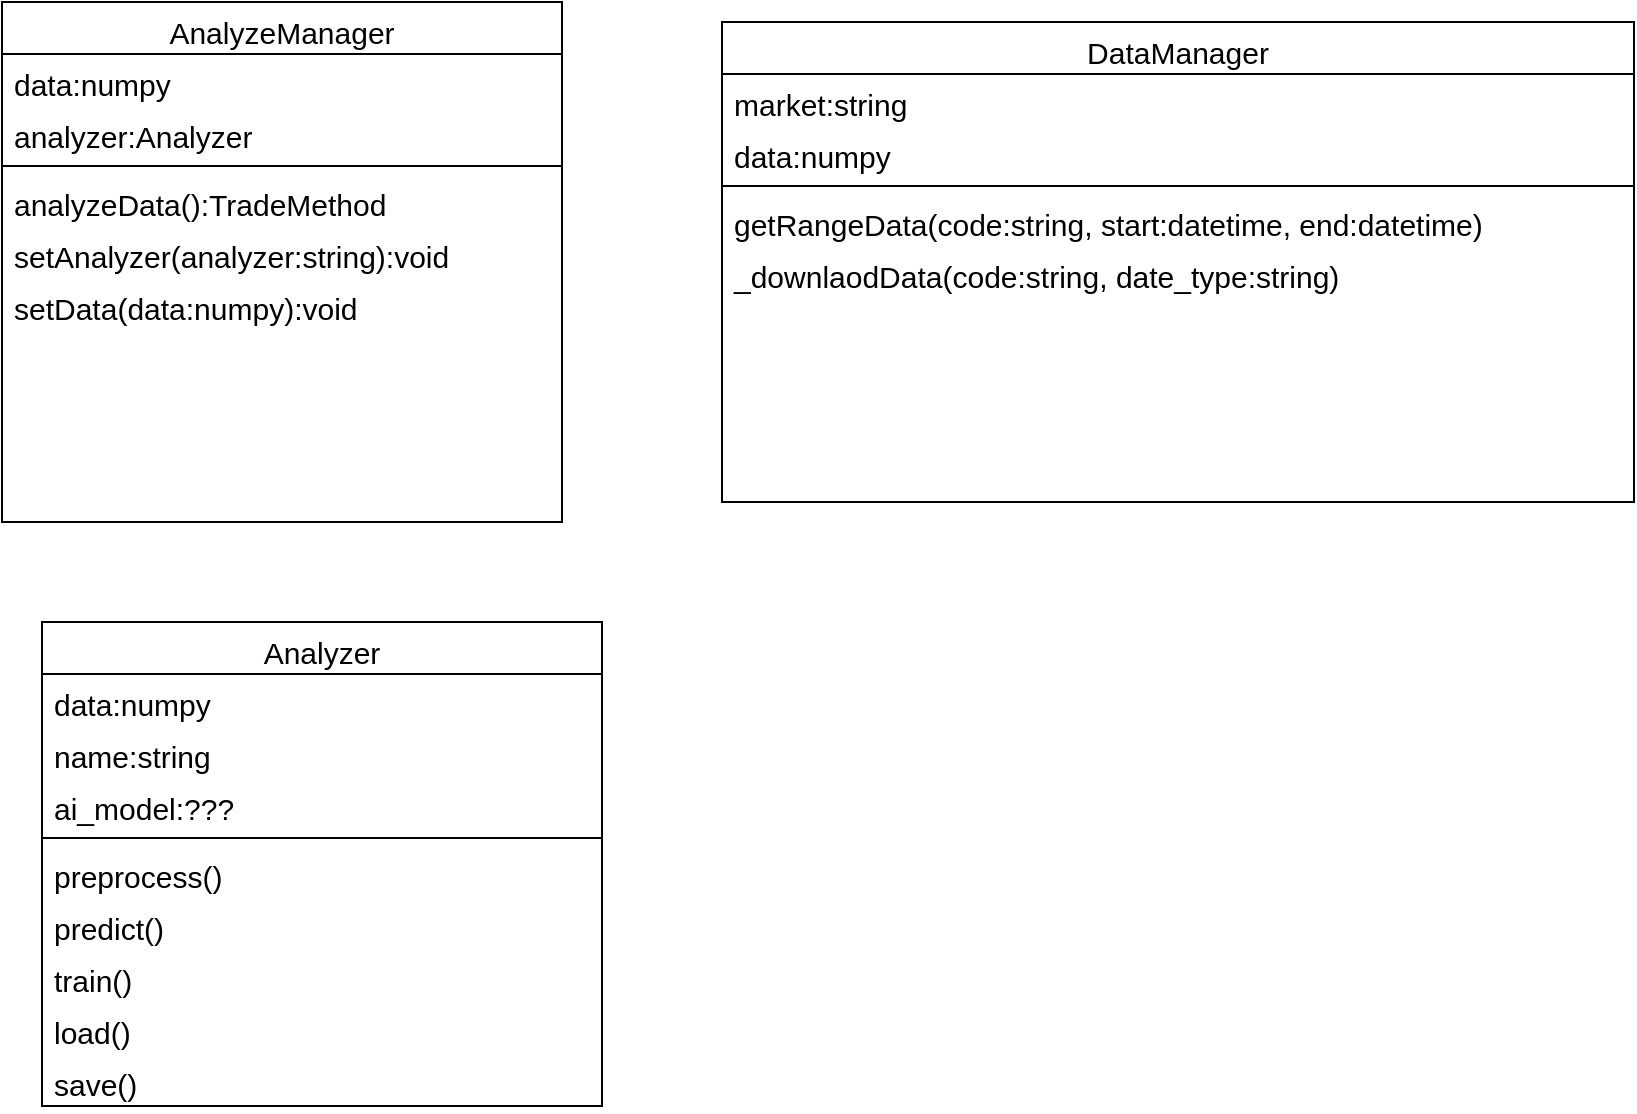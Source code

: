 <mxfile version="18.0.3" type="github">
  <diagram id="C5RBs43oDa-KdzZeNtuy" name="Page-1">
    <mxGraphModel dx="-74" dy="508" grid="1" gridSize="10" guides="1" tooltips="1" connect="1" arrows="1" fold="1" page="1" pageScale="1" pageWidth="827" pageHeight="1169" math="0" shadow="0">
      <root>
        <mxCell id="WIyWlLk6GJQsqaUBKTNV-0" />
        <mxCell id="WIyWlLk6GJQsqaUBKTNV-1" parent="WIyWlLk6GJQsqaUBKTNV-0" />
        <mxCell id="RJRXO8xEYTcC3tNkJpdD-5" value="AnalyzeManager" style="swimlane;fontStyle=0;align=center;verticalAlign=top;childLayout=stackLayout;horizontal=1;startSize=26;horizontalStack=0;resizeParent=1;resizeLast=0;collapsible=1;marginBottom=0;rounded=0;shadow=0;strokeWidth=1;fontSize=15;" vertex="1" parent="WIyWlLk6GJQsqaUBKTNV-1">
          <mxGeometry x="1020" y="420" width="280" height="260" as="geometry">
            <mxRectangle x="508" y="120" width="160" height="26" as="alternateBounds" />
          </mxGeometry>
        </mxCell>
        <mxCell id="RJRXO8xEYTcC3tNkJpdD-7" value="data:numpy" style="text;align=left;verticalAlign=top;spacingLeft=4;spacingRight=4;overflow=hidden;rotatable=0;points=[[0,0.5],[1,0.5]];portConstraint=eastwest;fontSize=15;" vertex="1" parent="RJRXO8xEYTcC3tNkJpdD-5">
          <mxGeometry y="26" width="280" height="26" as="geometry" />
        </mxCell>
        <mxCell id="RJRXO8xEYTcC3tNkJpdD-13" value="analyzer:Analyzer" style="text;align=left;verticalAlign=top;spacingLeft=4;spacingRight=4;overflow=hidden;rotatable=0;points=[[0,0.5],[1,0.5]];portConstraint=eastwest;fontSize=15;" vertex="1" parent="RJRXO8xEYTcC3tNkJpdD-5">
          <mxGeometry y="52" width="280" height="26" as="geometry" />
        </mxCell>
        <mxCell id="RJRXO8xEYTcC3tNkJpdD-8" value="" style="line;html=1;strokeWidth=1;align=left;verticalAlign=middle;spacingTop=-1;spacingLeft=3;spacingRight=3;rotatable=0;labelPosition=right;points=[];portConstraint=eastwest;fontSize=15;" vertex="1" parent="RJRXO8xEYTcC3tNkJpdD-5">
          <mxGeometry y="78" width="280" height="8" as="geometry" />
        </mxCell>
        <mxCell id="RJRXO8xEYTcC3tNkJpdD-9" value="analyzeData():TradeMethod" style="text;align=left;verticalAlign=top;spacingLeft=4;spacingRight=4;overflow=hidden;rotatable=0;points=[[0,0.5],[1,0.5]];portConstraint=eastwest;fontSize=15;" vertex="1" parent="RJRXO8xEYTcC3tNkJpdD-5">
          <mxGeometry y="86" width="280" height="26" as="geometry" />
        </mxCell>
        <mxCell id="RJRXO8xEYTcC3tNkJpdD-10" value="setAnalyzer(analyzer:string):void" style="text;align=left;verticalAlign=top;spacingLeft=4;spacingRight=4;overflow=hidden;rotatable=0;points=[[0,0.5],[1,0.5]];portConstraint=eastwest;rounded=0;shadow=0;html=0;fontSize=15;" vertex="1" parent="RJRXO8xEYTcC3tNkJpdD-5">
          <mxGeometry y="112" width="280" height="26" as="geometry" />
        </mxCell>
        <mxCell id="RJRXO8xEYTcC3tNkJpdD-11" value="setData(data:numpy):void" style="text;align=left;verticalAlign=top;spacingLeft=4;spacingRight=4;overflow=hidden;rotatable=0;points=[[0,0.5],[1,0.5]];portConstraint=eastwest;rounded=0;shadow=0;html=0;fontSize=15;" vertex="1" parent="RJRXO8xEYTcC3tNkJpdD-5">
          <mxGeometry y="138" width="280" height="120" as="geometry" />
        </mxCell>
        <mxCell id="zkfFHV4jXpPFQw0GAbJ--17" value="DataManager" style="swimlane;fontStyle=0;align=center;verticalAlign=top;childLayout=stackLayout;horizontal=1;startSize=26;horizontalStack=0;resizeParent=1;resizeLast=0;collapsible=1;marginBottom=0;rounded=0;shadow=0;strokeWidth=1;fontSize=15;" parent="WIyWlLk6GJQsqaUBKTNV-1" vertex="1">
          <mxGeometry x="1380" y="430" width="456" height="240" as="geometry">
            <mxRectangle x="508" y="120" width="160" height="26" as="alternateBounds" />
          </mxGeometry>
        </mxCell>
        <mxCell id="zkfFHV4jXpPFQw0GAbJ--18" value="market:string" style="text;align=left;verticalAlign=top;spacingLeft=4;spacingRight=4;overflow=hidden;rotatable=0;points=[[0,0.5],[1,0.5]];portConstraint=eastwest;fontSize=15;" parent="zkfFHV4jXpPFQw0GAbJ--17" vertex="1">
          <mxGeometry y="26" width="456" height="26" as="geometry" />
        </mxCell>
        <mxCell id="RJRXO8xEYTcC3tNkJpdD-4" value="data:numpy" style="text;align=left;verticalAlign=top;spacingLeft=4;spacingRight=4;overflow=hidden;rotatable=0;points=[[0,0.5],[1,0.5]];portConstraint=eastwest;fontSize=15;" vertex="1" parent="zkfFHV4jXpPFQw0GAbJ--17">
          <mxGeometry y="52" width="456" height="26" as="geometry" />
        </mxCell>
        <mxCell id="zkfFHV4jXpPFQw0GAbJ--23" value="" style="line;html=1;strokeWidth=1;align=left;verticalAlign=middle;spacingTop=-1;spacingLeft=3;spacingRight=3;rotatable=0;labelPosition=right;points=[];portConstraint=eastwest;fontSize=15;" parent="zkfFHV4jXpPFQw0GAbJ--17" vertex="1">
          <mxGeometry y="78" width="456" height="8" as="geometry" />
        </mxCell>
        <mxCell id="zkfFHV4jXpPFQw0GAbJ--25" value="getRangeData(code:string, start:datetime, end:datetime)" style="text;align=left;verticalAlign=top;spacingLeft=4;spacingRight=4;overflow=hidden;rotatable=0;points=[[0,0.5],[1,0.5]];portConstraint=eastwest;fontSize=15;" parent="zkfFHV4jXpPFQw0GAbJ--17" vertex="1">
          <mxGeometry y="86" width="456" height="26" as="geometry" />
        </mxCell>
        <mxCell id="RJRXO8xEYTcC3tNkJpdD-3" value="_downlaodData(code:string, date_type:string)" style="text;align=left;verticalAlign=top;spacingLeft=4;spacingRight=4;overflow=hidden;rotatable=0;points=[[0,0.5],[1,0.5]];portConstraint=eastwest;rounded=0;shadow=0;html=0;fontSize=15;" vertex="1" parent="zkfFHV4jXpPFQw0GAbJ--17">
          <mxGeometry y="112" width="456" height="26" as="geometry" />
        </mxCell>
        <mxCell id="RJRXO8xEYTcC3tNkJpdD-14" value="Analyzer" style="swimlane;fontStyle=0;align=center;verticalAlign=top;childLayout=stackLayout;horizontal=1;startSize=26;horizontalStack=0;resizeParent=1;resizeLast=0;collapsible=1;marginBottom=0;rounded=0;shadow=0;strokeWidth=1;fontSize=15;" vertex="1" parent="WIyWlLk6GJQsqaUBKTNV-1">
          <mxGeometry x="1040" y="730" width="280" height="242" as="geometry">
            <mxRectangle x="508" y="120" width="160" height="26" as="alternateBounds" />
          </mxGeometry>
        </mxCell>
        <mxCell id="RJRXO8xEYTcC3tNkJpdD-16" value="data:numpy" style="text;align=left;verticalAlign=top;spacingLeft=4;spacingRight=4;overflow=hidden;rotatable=0;points=[[0,0.5],[1,0.5]];portConstraint=eastwest;fontSize=15;" vertex="1" parent="RJRXO8xEYTcC3tNkJpdD-14">
          <mxGeometry y="26" width="280" height="26" as="geometry" />
        </mxCell>
        <mxCell id="RJRXO8xEYTcC3tNkJpdD-23" value="name:string" style="text;align=left;verticalAlign=top;spacingLeft=4;spacingRight=4;overflow=hidden;rotatable=0;points=[[0,0.5],[1,0.5]];portConstraint=eastwest;fontSize=15;" vertex="1" parent="RJRXO8xEYTcC3tNkJpdD-14">
          <mxGeometry y="52" width="280" height="26" as="geometry" />
        </mxCell>
        <mxCell id="RJRXO8xEYTcC3tNkJpdD-24" value="ai_model:???" style="text;align=left;verticalAlign=top;spacingLeft=4;spacingRight=4;overflow=hidden;rotatable=0;points=[[0,0.5],[1,0.5]];portConstraint=eastwest;fontSize=15;" vertex="1" parent="RJRXO8xEYTcC3tNkJpdD-14">
          <mxGeometry y="78" width="280" height="26" as="geometry" />
        </mxCell>
        <mxCell id="RJRXO8xEYTcC3tNkJpdD-17" value="" style="line;html=1;strokeWidth=1;align=left;verticalAlign=middle;spacingTop=-1;spacingLeft=3;spacingRight=3;rotatable=0;labelPosition=right;points=[];portConstraint=eastwest;fontSize=15;" vertex="1" parent="RJRXO8xEYTcC3tNkJpdD-14">
          <mxGeometry y="104" width="280" height="8" as="geometry" />
        </mxCell>
        <mxCell id="RJRXO8xEYTcC3tNkJpdD-18" value="preprocess()" style="text;align=left;verticalAlign=top;spacingLeft=4;spacingRight=4;overflow=hidden;rotatable=0;points=[[0,0.5],[1,0.5]];portConstraint=eastwest;fontSize=15;" vertex="1" parent="RJRXO8xEYTcC3tNkJpdD-14">
          <mxGeometry y="112" width="280" height="26" as="geometry" />
        </mxCell>
        <mxCell id="RJRXO8xEYTcC3tNkJpdD-15" value="predict()" style="text;align=left;verticalAlign=top;spacingLeft=4;spacingRight=4;overflow=hidden;rotatable=0;points=[[0,0.5],[1,0.5]];portConstraint=eastwest;fontSize=15;" vertex="1" parent="RJRXO8xEYTcC3tNkJpdD-14">
          <mxGeometry y="138" width="280" height="26" as="geometry" />
        </mxCell>
        <mxCell id="RJRXO8xEYTcC3tNkJpdD-19" value="train()" style="text;align=left;verticalAlign=top;spacingLeft=4;spacingRight=4;overflow=hidden;rotatable=0;points=[[0,0.5],[1,0.5]];portConstraint=eastwest;rounded=0;shadow=0;html=0;fontSize=15;" vertex="1" parent="RJRXO8xEYTcC3tNkJpdD-14">
          <mxGeometry y="164" width="280" height="26" as="geometry" />
        </mxCell>
        <mxCell id="RJRXO8xEYTcC3tNkJpdD-25" value="load()" style="text;align=left;verticalAlign=top;spacingLeft=4;spacingRight=4;overflow=hidden;rotatable=0;points=[[0,0.5],[1,0.5]];portConstraint=eastwest;fontSize=15;" vertex="1" parent="RJRXO8xEYTcC3tNkJpdD-14">
          <mxGeometry y="190" width="280" height="26" as="geometry" />
        </mxCell>
        <mxCell id="RJRXO8xEYTcC3tNkJpdD-26" value="save()" style="text;align=left;verticalAlign=top;spacingLeft=4;spacingRight=4;overflow=hidden;rotatable=0;points=[[0,0.5],[1,0.5]];portConstraint=eastwest;fontSize=15;" vertex="1" parent="RJRXO8xEYTcC3tNkJpdD-14">
          <mxGeometry y="216" width="280" height="26" as="geometry" />
        </mxCell>
      </root>
    </mxGraphModel>
  </diagram>
</mxfile>
